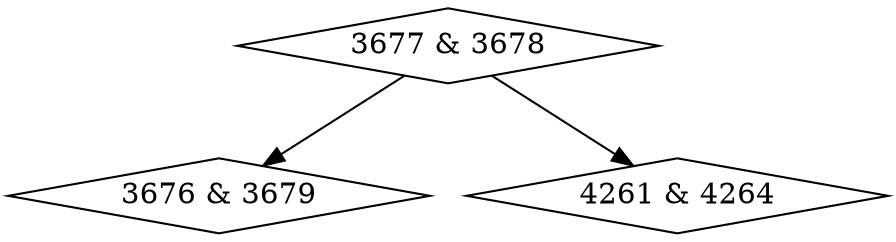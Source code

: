 digraph {
0 [label = "3676 & 3679", shape = diamond];
1 [label = "3677 & 3678", shape = diamond];
2 [label = "4261 & 4264", shape = diamond];
1->0;
1->2;
}
